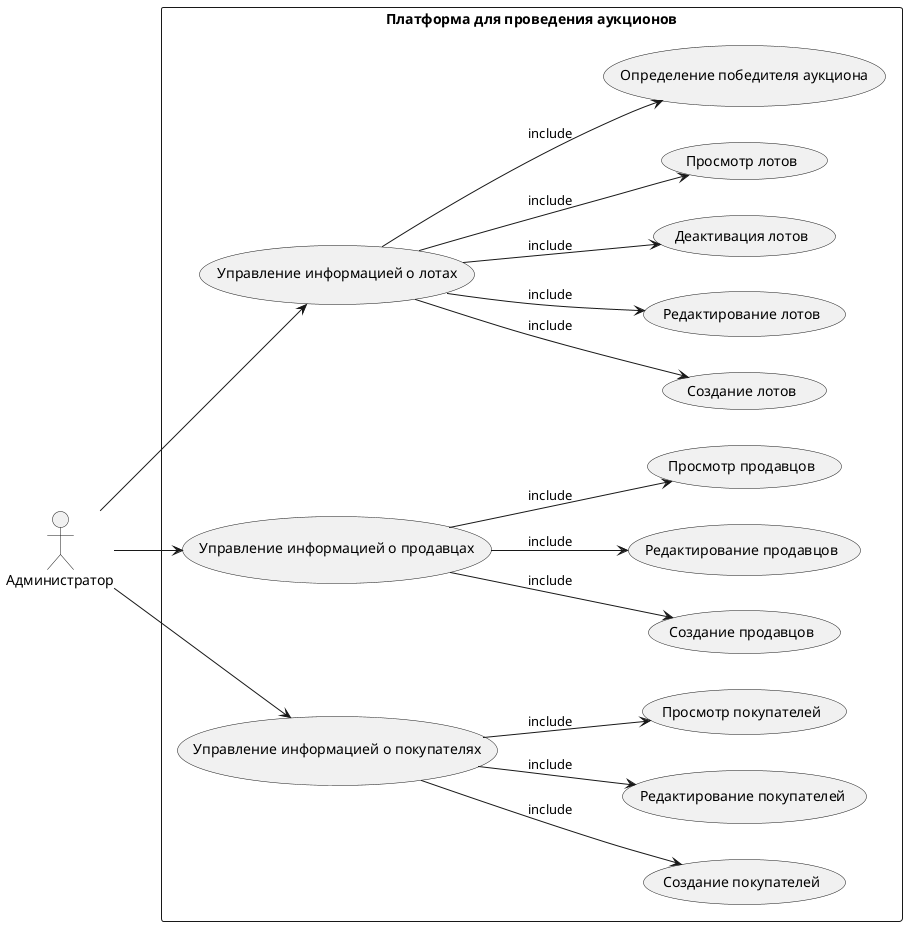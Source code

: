 @startuml
left to right direction

actor Администратор as Admin

rectangle "Платформа для проведения аукционов" as Platform {
  usecase "Управление информацией о лотах" as ManageLots

  usecase "Создание лотов" as CreateLots
  usecase "Редактирование лотов" as EditLots
  usecase "Деактивация лотов" as DeactivateLots
  usecase "Просмотр лотов" as ViewLots
  usecase "Определение победителя аукциона" as RunAuctions

  usecase "Управление информацией о продавцах" as ManageSellers

  usecase "Создание продавцов" as CreateSellers
  usecase "Редактирование продавцов" as EditSellers
  usecase "Просмотр продавцов" as ViewSellers

  usecase "Управление информацией о покупателях" as ManageBuyers

  usecase "Создание покупателей" as CreateBuyers
  usecase "Редактирование покупателей" as EditBuyers
  usecase "Просмотр покупателей" as ViewBuyers

  Admin --> ManageLots
  Admin --> ManageSellers
  Admin --> ManageBuyers
 
  ManageLots --> CreateLots : include
  ManageLots --> EditLots : include
  ManageLots --> DeactivateLots : include
  ManageLots --> ViewLots : include
  ManageLots --> RunAuctions : include

  ManageSellers --> ViewSellers : include
  ManageSellers --> CreateSellers : include
  ManageSellers --> EditSellers : include

  ManageBuyers --> CreateBuyers : include
  ManageBuyers --> EditBuyers : include
  ManageBuyers --> ViewBuyers : include
}
@enduml